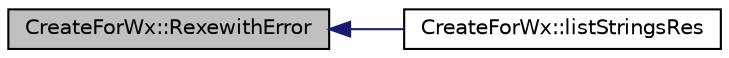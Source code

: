 digraph "CreateForWx::RexewithError"
{
  edge [fontname="Helvetica",fontsize="10",labelfontname="Helvetica",labelfontsize="10"];
  node [fontname="Helvetica",fontsize="10",shape=record];
  rankdir="LR";
  Node104 [label="CreateForWx::RexewithError",height=0.2,width=0.4,color="black", fillcolor="grey75", style="filled", fontcolor="black"];
  Node104 -> Node105 [dir="back",color="midnightblue",fontsize="10",style="solid",fontname="Helvetica"];
  Node105 [label="CreateForWx::listStringsRes",height=0.2,width=0.4,color="black", fillcolor="white", style="filled",URL="$class_create_for_wx.html#ac4fe6bc6e861eff23cbcb65f5e3f3b82",tooltip="Extract the label of *.xrc and create a temporary file with string(s) "];
}
